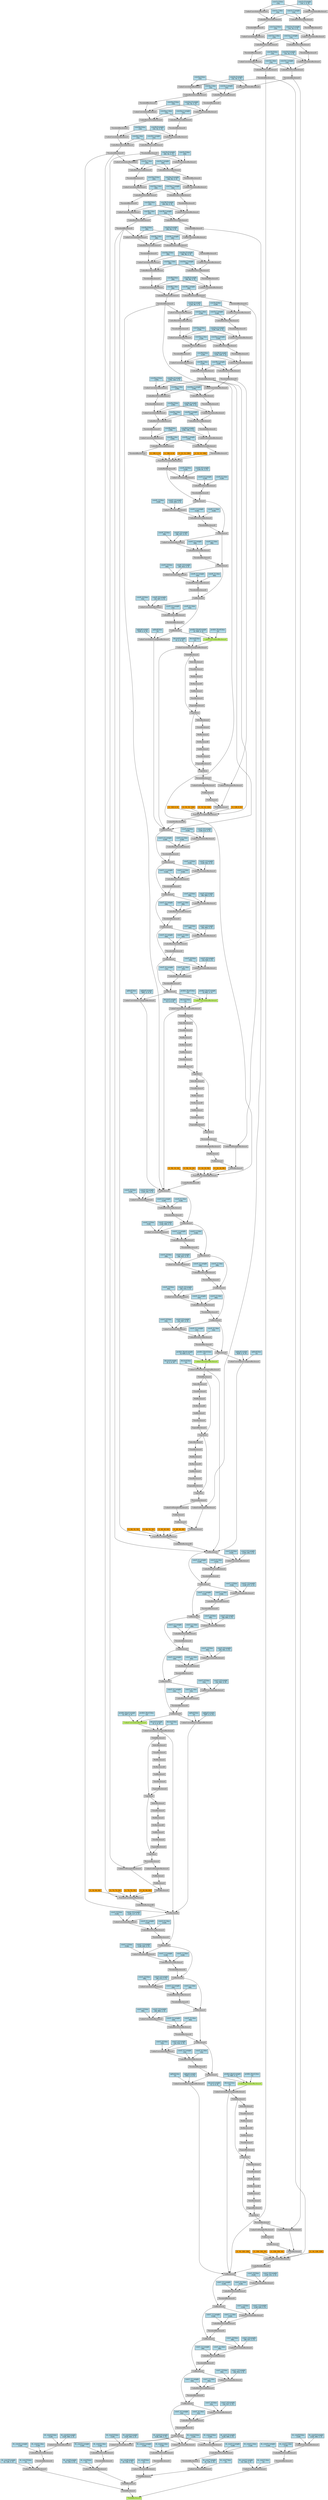 digraph {
	graph [size="224.25,224.25"]
	node [align=left fontsize=12 height=0.2 ranksep=0.1 shape=box style=filled]
	140630662864680 [label=ThAddBackward fillcolor=darkolivegreen1]
	140630662864792 -> 140630662864680
	140630662864792 [label=ThAddBackward]
	140630622744760 -> 140630662864792
	140630622744760 [label=ThAddBackward]
	140630622744928 -> 140630622744760
	140630622744928 [label=ThAddBackward]
	140630622745096 -> 140630622744928
	140630622745096 [label=CudnnConvolutionBackward]
	140630622745264 -> 140630622745096
	140630622745264 [label=ThresholdBackward1]
	140630622745488 -> 140630622745264
	140630622745488 [label=CudnnBatchNormBackward]
	140630622745600 -> 140630622745488
	140630622745600 [label=CudnnConvolutionBackward]
	140630622745824 -> 140630622745600
	140630622745824 [label=CatBackward]
	140630622746048 -> 140630622745824
	140630622746048 [label=ThresholdBackward1]
	140630622746216 -> 140630622746048
	140630622746216 [label=CudnnBatchNormBackward]
	140630622746328 -> 140630622746216
	140630622746328 [label=CudnnConvolutionBackward]
	140630622746104 -> 140630622746328
	140630622746104 [label=CatBackward]
	140630622746720 -> 140630622746104
	140630622746720 [label=ThresholdBackward1]
	140630622746888 -> 140630622746720
	140630622746888 [label=CudnnBatchNormBackward]
	140630622747000 -> 140630622746888
	140630622747000 [label=CudnnConvolutionBackward]
	140630622746776 -> 140630622747000
	140630622746776 [label=CatBackward]
	140630622747392 -> 140630622746776
	140630622747392 [label=ThresholdBackward1]
	140630622747560 -> 140630622747392
	140630622747560 [label=CudnnBatchNormBackward]
	140630622747672 -> 140630622747560
	140630622747672 [label=CudnnConvolutionBackward]
	140630622747448 -> 140630622747672
	140630622747448 [label=CatBackward]
	140630622748064 -> 140630622747448
	140630622748064 [label=ThresholdBackward1]
	140630622748232 -> 140630622748064
	140630622748232 [label=CudnnBatchNormBackward]
	140630622748344 -> 140630622748232
	140630622748344 [label=CudnnConvolutionBackward]
	140630622748120 -> 140630622748344
	140630622748120 [label=CatBackward]
	140630622752896 -> 140630622748120
	140630622752896 [label=ThresholdBackward1]
	140630622753064 -> 140630622752896
	140630622753064 [label=CudnnBatchNormBackward]
	140630622753176 -> 140630622753064
	140630622753176 [label=CudnnConvolutionBackward]
	140630622752952 -> 140630622753176
	140630622752952 [label=CatBackward]
	140630622753568 -> 140630622752952
	140630622753568 [label=LeakyReluBackward0]
	140630622712888 -> 140630622753568
	140630622712888 [label=_FunctionCorrelationBackward]
	140630622753624 -> 140630622712888
	140630622753624 [label=ThresholdBackward1]
	140630622754016 -> 140630622753624
	140630622754016 [label=CudnnBatchNormBackward]
	140630622754128 -> 140630622754016
	140630622754128 [label=CudnnConvolutionBackward]
	140630622754352 -> 140630622754128
	140630622754352 [label=ThresholdBackward1]
	140630622754576 -> 140630622754352
	140630622754576 [label=CudnnBatchNormBackward]
	140630622754744 -> 140630622754576
	140630622754744 [label=CudnnConvolutionBackward]
	140630622754968 -> 140630622754744
	140630622754968 [label=ThresholdBackward1]
	140630622755192 -> 140630622754968
	140630622755192 [label=CudnnBatchNormBackward]
	140630622755360 -> 140630622755192
	140630622755360 [label=CudnnConvolutionBackward]
	140630622755584 -> 140630622755360
	140630622755584 [label="conv1a.0.weight
 (16, 1, 3, 3)" fillcolor=lightblue]
	140630622755640 -> 140630622755360
	140630622755640 [label="conv1a.0.bias
 (16)" fillcolor=lightblue]
	140630622755416 -> 140630622755192
	140630622755416 [label="conv1a.1.weight
 (16)" fillcolor=lightblue]
	140630622755472 -> 140630622755192
	140630622755472 [label="conv1a.1.bias
 (16)" fillcolor=lightblue]
	140630622755024 -> 140630622754744
	140630622755024 [label="conv1aa.0.weight
 (16, 16, 3, 3)" fillcolor=lightblue]
	140630622755080 -> 140630622754744
	140630622755080 [label="conv1aa.0.bias
 (16)" fillcolor=lightblue]
	140630622754800 -> 140630622754576
	140630622754800 [label="conv1aa.1.weight
 (16)" fillcolor=lightblue]
	140630622754856 -> 140630622754576
	140630622754856 [label="conv1aa.1.bias
 (16)" fillcolor=lightblue]
	140630622754408 -> 140630622754128
	140630622754408 [label="conv1b.0.weight
 (16, 16, 3, 3)" fillcolor=lightblue]
	140630622754464 -> 140630622754128
	140630622754464 [label="conv1b.0.bias
 (16)" fillcolor=lightblue]
	140630622754184 -> 140630622754016
	140630622754184 [label="conv1b.1.weight
 (16)" fillcolor=lightblue]
	140630622754240 -> 140630622754016
	140630622754240 [label="conv1b.1.bias
 (16)" fillcolor=lightblue]
	140630622753904 -> 140630622712888
	140630622753904 [label=ThMulBackward]
	140630622754072 -> 140630622753904
	140630622754072 [label=CudnnGridSamplerBackward]
	140630622754912 -> 140630622754072
	140630622754912 [label=ThresholdBackward1]
	140630622755528 -> 140630622754912
	140630622755528 [label=CudnnBatchNormBackward]
	140630622755248 -> 140630622755528
	140630622755248 [label=CudnnConvolutionBackward]
	140630622755752 -> 140630622755248
	140630622755752 [label=ThresholdBackward1]
	140630622755976 -> 140630622755752
	140630622755976 [label=CudnnBatchNormBackward]
	140630622756088 -> 140630622755976
	140630622756088 [label=CudnnConvolutionBackward]
	140630622756200 -> 140630622756088
	140630622756200 [label=ThresholdBackward1]
	140630622756312 -> 140630622756200
	140630622756312 [label=CudnnBatchNormBackward]
	140630622756424 -> 140630622756312
	140630622756424 [label=CudnnConvolutionBackward]
	140630622755584 -> 140630622756424
	140630622755640 -> 140630622756424
	140630622755416 -> 140630622756312
	140630622755472 -> 140630622756312
	140630622755024 -> 140630622756088
	140630622755080 -> 140630622756088
	140630622754800 -> 140630622755976
	140630622754856 -> 140630622755976
	140630622754408 -> 140630622755248
	140630622754464 -> 140630622755248
	140630622754184 -> 140630622755528
	140630622754240 -> 140630622755528
	140630622755136 -> 140630622754072
	140630622755136 [label=PermuteBackward]
	140630622755696 -> 140630622755136
	140630622755696 [label=CopySlices]
	140630622756032 -> 140630622755696
	140630622756032 [label=CopySlices]
	140630622756256 -> 140630622756032
	140630622756256 [label=ThAddBackward]
	140630622753680 -> 140630622756256
	140630622753680 [label=CudnnConvolutionTransposeBackward]
	140630662864624 -> 140630622753680
	140630662864624 [label=CudnnConvolutionBackward fillcolor=darkolivegreen1]
	140630622756760 -> 140630662864624
	140630622756760 [label=CatBackward]
	140630622785720 -> 140630622756760
	140630622785720 [label=ThresholdBackward1]
	140630622785888 -> 140630622785720
	140630622785888 [label=CudnnBatchNormBackward]
	140630622786000 -> 140630622785888
	140630622786000 [label=CudnnConvolutionBackward]
	140630622785776 -> 140630622786000
	140630622785776 [label=CatBackward]
	140630622786392 -> 140630622785776
	140630622786392 [label=ThresholdBackward1]
	140630622786560 -> 140630622786392
	140630622786560 [label=CudnnBatchNormBackward]
	140630622786672 -> 140630622786560
	140630622786672 [label=CudnnConvolutionBackward]
	140630622786448 -> 140630622786672
	140630622786448 [label=CatBackward]
	140630622787064 -> 140630622786448
	140630622787064 [label=ThresholdBackward1]
	140630622787232 -> 140630622787064
	140630622787232 [label=CudnnBatchNormBackward]
	140630622787344 -> 140630622787232
	140630622787344 [label=CudnnConvolutionBackward]
	140630622787120 -> 140630622787344
	140630622787120 [label=CatBackward]
	140630622787736 -> 140630622787120
	140630622787736 [label=ThresholdBackward1]
	140630622787904 -> 140630622787736
	140630622787904 [label=CudnnBatchNormBackward]
	140630622788072 -> 140630622787904
	140630622788072 [label=CudnnConvolutionBackward]
	140630622787792 -> 140630622788072
	140630622787792 [label=CatBackward]
	140630622788464 -> 140630622787792
	140630622788464 [label=ThresholdBackward1]
	140630622788632 -> 140630622788464
	140630622788632 [label=CudnnBatchNormBackward]
	140630622788800 -> 140630622788632
	140630622788800 [label=CudnnConvolutionBackward]
	140630622788520 -> 140630622788800
	140630622788520 [label=CatBackward]
	140630622789192 -> 140630622788520
	140630622789192 [label=LeakyReluBackward0]
	140630622712384 -> 140630622789192
	140630622712384 [label=_FunctionCorrelationBackward]
	140630622789248 -> 140630622712384
	140630622789248 [label=ThresholdBackward1]
	140630622793856 -> 140630622789248
	140630622793856 [label=CudnnBatchNormBackward]
	140630622794024 -> 140630622793856
	140630622794024 [label=CudnnConvolutionBackward]
	140630622794248 -> 140630622794024
	140630622794248 [label=ThresholdBackward1]
	140630622794472 -> 140630622794248
	140630622794472 [label=CudnnBatchNormBackward]
	140630622794640 -> 140630622794472
	140630622794640 [label=CudnnConvolutionBackward]
	140630622794864 -> 140630622794640
	140630622794864 [label=ThresholdBackward1]
	140630622795088 -> 140630622794864
	140630622795088 [label=CudnnBatchNormBackward]
	140630622795256 -> 140630622795088
	140630622795256 [label=CudnnConvolutionBackward]
	140630622753624 -> 140630622795256
	140630622795480 -> 140630622795256
	140630622795480 [label="conv2a.0.weight
 (32, 16, 3, 3)" fillcolor=lightblue]
	140630622795536 -> 140630622795256
	140630622795536 [label="conv2a.0.bias
 (32)" fillcolor=lightblue]
	140630622795312 -> 140630622795088
	140630622795312 [label="conv2a.1.weight
 (32)" fillcolor=lightblue]
	140630622795368 -> 140630622795088
	140630622795368 [label="conv2a.1.bias
 (32)" fillcolor=lightblue]
	140630622794920 -> 140630622794640
	140630622794920 [label="conv2aa.0.weight
 (32, 32, 3, 3)" fillcolor=lightblue]
	140630622794976 -> 140630622794640
	140630622794976 [label="conv2aa.0.bias
 (32)" fillcolor=lightblue]
	140630622794696 -> 140630622794472
	140630622794696 [label="conv2aa.1.weight
 (32)" fillcolor=lightblue]
	140630622794752 -> 140630622794472
	140630622794752 [label="conv2aa.1.bias
 (32)" fillcolor=lightblue]
	140630622794304 -> 140630622794024
	140630622794304 [label="conv2b.0.weight
 (32, 32, 3, 3)" fillcolor=lightblue]
	140630622794360 -> 140630622794024
	140630622794360 [label="conv2b.0.bias
 (32)" fillcolor=lightblue]
	140630622794080 -> 140630622793856
	140630622794080 [label="conv2b.1.weight
 (32)" fillcolor=lightblue]
	140630622794136 -> 140630622793856
	140630622794136 [label="conv2b.1.bias
 (32)" fillcolor=lightblue]
	140630622789584 -> 140630622712384
	140630622789584 [label=ThMulBackward]
	140630622793912 -> 140630622789584
	140630622793912 [label=CudnnGridSamplerBackward]
	140630622794808 -> 140630622793912
	140630622794808 [label=ThresholdBackward1]
	140630622795424 -> 140630622794808
	140630622795424 [label=CudnnBatchNormBackward]
	140630622795144 -> 140630622795424
	140630622795144 [label=CudnnConvolutionBackward]
	140630622795648 -> 140630622795144
	140630622795648 [label=ThresholdBackward1]
	140630622795872 -> 140630622795648
	140630622795872 [label=CudnnBatchNormBackward]
	140630622795984 -> 140630622795872
	140630622795984 [label=CudnnConvolutionBackward]
	140630622796096 -> 140630622795984
	140630622796096 [label=ThresholdBackward1]
	140630622796208 -> 140630622796096
	140630622796208 [label=CudnnBatchNormBackward]
	140630622796320 -> 140630622796208
	140630622796320 [label=CudnnConvolutionBackward]
	140630622754912 -> 140630622796320
	140630622795480 -> 140630622796320
	140630622795536 -> 140630622796320
	140630622795312 -> 140630622796208
	140630622795368 -> 140630622796208
	140630622794920 -> 140630622795984
	140630622794976 -> 140630622795984
	140630622794696 -> 140630622795872
	140630622794752 -> 140630622795872
	140630622794304 -> 140630622795144
	140630622794360 -> 140630622795144
	140630622794080 -> 140630622795424
	140630622794136 -> 140630622795424
	140630622795032 -> 140630622793912
	140630622795032 [label=PermuteBackward]
	140630622795592 -> 140630622795032
	140630622795592 [label=CopySlices]
	140630622795816 -> 140630622795592
	140630622795816 [label=CopySlices]
	140630622796152 -> 140630622795816
	140630622796152 [label=ThAddBackward]
	140630622789304 -> 140630622796152
	140630622789304 [label=CudnnConvolutionTransposeBackward]
	140630662864848 -> 140630622789304
	140630662864848 [label=CudnnConvolutionBackward fillcolor=darkolivegreen1]
	140630622796656 -> 140630662864848
	140630622796656 [label=CatBackward]
	140630622796880 -> 140630622796656
	140630622796880 [label=ThresholdBackward1]
	140630622797048 -> 140630622796880
	140630622797048 [label=CudnnBatchNormBackward]
	140630622797160 -> 140630622797048
	140630622797160 [label=CudnnConvolutionBackward]
	140630622796936 -> 140630622797160
	140630622796936 [label=CatBackward]
	140630622797552 -> 140630622796936
	140630622797552 [label=ThresholdBackward1]
	140630622797720 -> 140630622797552
	140630622797720 [label=CudnnBatchNormBackward]
	140630622801992 -> 140630622797720
	140630622801992 [label=CudnnConvolutionBackward]
	140630622797608 -> 140630622801992
	140630622797608 [label=CatBackward]
	140630622802384 -> 140630622797608
	140630622802384 [label=ThresholdBackward1]
	140630622802552 -> 140630622802384
	140630622802552 [label=CudnnBatchNormBackward]
	140630622802664 -> 140630622802552
	140630622802664 [label=CudnnConvolutionBackward]
	140630622802440 -> 140630622802664
	140630622802440 [label=CatBackward]
	140630622803056 -> 140630622802440
	140630622803056 [label=ThresholdBackward1]
	140630622803224 -> 140630622803056
	140630622803224 [label=CudnnBatchNormBackward]
	140630622803392 -> 140630622803224
	140630622803392 [label=CudnnConvolutionBackward]
	140630622803112 -> 140630622803392
	140630622803112 [label=CatBackward]
	140630622803784 -> 140630622803112
	140630622803784 [label=ThresholdBackward1]
	140630622803952 -> 140630622803784
	140630622803952 [label=CudnnBatchNormBackward]
	140630622804120 -> 140630622803952
	140630622804120 [label=CudnnConvolutionBackward]
	140630622803840 -> 140630622804120
	140630622803840 [label=CatBackward]
	140630622804512 -> 140630622803840
	140630622804512 [label=LeakyReluBackward0]
	140630622711880 -> 140630622804512
	140630622711880 [label=_FunctionCorrelationBackward]
	140630622804568 -> 140630622711880
	140630622804568 [label=ThresholdBackward1]
	140630622805016 -> 140630622804568
	140630622805016 [label=CudnnBatchNormBackward]
	140630622805184 -> 140630622805016
	140630622805184 [label=CudnnConvolutionBackward]
	140630622805408 -> 140630622805184
	140630622805408 [label=ThresholdBackward1]
	140630622805632 -> 140630622805408
	140630622805632 [label=CudnnBatchNormBackward]
	140630622805800 -> 140630622805632
	140630622805800 [label=CudnnConvolutionBackward]
	140630622814280 -> 140630622805800
	140630622814280 [label=ThresholdBackward1]
	140630622814504 -> 140630622814280
	140630622814504 [label=CudnnBatchNormBackward]
	140630622814672 -> 140630622814504
	140630622814672 [label=CudnnConvolutionBackward]
	140630622789248 -> 140630622814672
	140630622814896 -> 140630622814672
	140630622814896 [label="conv3a.0.weight
 (64, 32, 3, 3)" fillcolor=lightblue]
	140630622814952 -> 140630622814672
	140630622814952 [label="conv3a.0.bias
 (64)" fillcolor=lightblue]
	140630622814728 -> 140630622814504
	140630622814728 [label="conv3a.1.weight
 (64)" fillcolor=lightblue]
	140630622814784 -> 140630622814504
	140630622814784 [label="conv3a.1.bias
 (64)" fillcolor=lightblue]
	140630622814336 -> 140630622805800
	140630622814336 [label="conv3aa.0.weight
 (64, 64, 3, 3)" fillcolor=lightblue]
	140630622814392 -> 140630622805800
	140630622814392 [label="conv3aa.0.bias
 (64)" fillcolor=lightblue]
	140630622805856 -> 140630622805632
	140630622805856 [label="conv3aa.1.weight
 (64)" fillcolor=lightblue]
	140630622805912 -> 140630622805632
	140630622805912 [label="conv3aa.1.bias
 (64)" fillcolor=lightblue]
	140630622805464 -> 140630622805184
	140630622805464 [label="conv3b.0.weight
 (64, 64, 3, 3)" fillcolor=lightblue]
	140630622805520 -> 140630622805184
	140630622805520 [label="conv3b.0.bias
 (64)" fillcolor=lightblue]
	140630622805240 -> 140630622805016
	140630622805240 [label="conv3b.1.weight
 (64)" fillcolor=lightblue]
	140630622805296 -> 140630622805016
	140630622805296 [label="conv3b.1.bias
 (64)" fillcolor=lightblue]
	140630622804904 -> 140630622711880
	140630622804904 [label=ThMulBackward]
	140630622805072 -> 140630622804904
	140630622805072 [label=CudnnGridSamplerBackward]
	140630622805968 -> 140630622805072
	140630622805968 [label=ThresholdBackward1]
	140630622814840 -> 140630622805968
	140630622814840 [label=CudnnBatchNormBackward]
	140630622814560 -> 140630622814840
	140630622814560 [label=CudnnConvolutionBackward]
	140630622815064 -> 140630622814560
	140630622815064 [label=ThresholdBackward1]
	140630622815288 -> 140630622815064
	140630622815288 [label=CudnnBatchNormBackward]
	140630622815400 -> 140630622815288
	140630622815400 [label=CudnnConvolutionBackward]
	140630622815512 -> 140630622815400
	140630622815512 [label=ThresholdBackward1]
	140630622815624 -> 140630622815512
	140630622815624 [label=CudnnBatchNormBackward]
	140630622815736 -> 140630622815624
	140630622815736 [label=CudnnConvolutionBackward]
	140630622794808 -> 140630622815736
	140630622814896 -> 140630622815736
	140630622814952 -> 140630622815736
	140630622814728 -> 140630622815624
	140630622814784 -> 140630622815624
	140630622814336 -> 140630622815400
	140630622814392 -> 140630622815400
	140630622805856 -> 140630622815288
	140630622805912 -> 140630622815288
	140630622805464 -> 140630622814560
	140630622805520 -> 140630622814560
	140630622805240 -> 140630622814840
	140630622805296 -> 140630622814840
	140630622805688 -> 140630622805072
	140630622805688 [label=PermuteBackward]
	140630622815008 -> 140630622805688
	140630622815008 [label=CopySlices]
	140630622815232 -> 140630622815008
	140630622815232 [label=CopySlices]
	140630622815568 -> 140630622815232
	140630622815568 [label=ThAddBackward]
	140630622804624 -> 140630622815568
	140630622804624 [label=CudnnConvolutionTransposeBackward]
	140630662864736 -> 140630622804624
	140630662864736 [label=CudnnConvolutionBackward fillcolor=darkolivegreen1]
	140630622816072 -> 140630662864736
	140630622816072 [label=CatBackward]
	140630622816296 -> 140630622816072
	140630622816296 [label=ThresholdBackward1]
	140630622816464 -> 140630622816296
	140630622816464 [label=CudnnBatchNormBackward]
	140630622816576 -> 140630622816464
	140630622816576 [label=CudnnConvolutionBackward]
	140630622816352 -> 140630622816576
	140630622816352 [label=CatBackward]
	140630622816968 -> 140630622816352
	140630622816968 [label=ThresholdBackward1]
	140630622817136 -> 140630622816968
	140630622817136 [label=CudnnBatchNormBackward]
	140630622817248 -> 140630622817136
	140630622817248 [label=CudnnConvolutionBackward]
	140630622817024 -> 140630622817248
	140630622817024 [label=CatBackward]
	140630622817640 -> 140630622817024
	140630622817640 [label=ThresholdBackward1]
	140630622817808 -> 140630622817640
	140630622817808 [label=CudnnBatchNormBackward]
	140630622817920 -> 140630622817808
	140630622817920 [label=CudnnConvolutionBackward]
	140630622817696 -> 140630622817920
	140630622817696 [label=CatBackward]
	140630622826568 -> 140630622817696
	140630622826568 [label=ThresholdBackward1]
	140630622826736 -> 140630622826568
	140630622826736 [label=CudnnBatchNormBackward]
	140630622826904 -> 140630622826736
	140630622826904 [label=CudnnConvolutionBackward]
	140630622826624 -> 140630622826904
	140630622826624 [label=CatBackward]
	140630622827296 -> 140630622826624
	140630622827296 [label=ThresholdBackward1]
	140630622827464 -> 140630622827296
	140630622827464 [label=CudnnBatchNormBackward]
	140630622827632 -> 140630622827464
	140630622827632 [label=CudnnConvolutionBackward]
	140630622827352 -> 140630622827632
	140630622827352 [label=CatBackward]
	140630622828024 -> 140630622827352
	140630622828024 [label=LeakyReluBackward0]
	140630875635216 -> 140630622828024
	140630875635216 [label=_FunctionCorrelationBackward]
	140630622828080 -> 140630875635216
	140630622828080 [label=ThresholdBackward1]
	140630622828528 -> 140630622828080
	140630622828528 [label=CudnnBatchNormBackward]
	140630622828696 -> 140630622828528
	140630622828696 [label=CudnnConvolutionBackward]
	140630622828920 -> 140630622828696
	140630622828920 [label=ThresholdBackward1]
	140630622829144 -> 140630622828920
	140630622829144 [label=CudnnBatchNormBackward]
	140630622829312 -> 140630622829144
	140630622829312 [label=CudnnConvolutionBackward]
	140630622829536 -> 140630622829312
	140630622829536 [label=ThresholdBackward1]
	140630622829760 -> 140630622829536
	140630622829760 [label=CudnnBatchNormBackward]
	140630622829928 -> 140630622829760
	140630622829928 [label=CudnnConvolutionBackward]
	140630622804568 -> 140630622829928
	140630622830152 -> 140630622829928
	140630622830152 [label="conv4a.0.weight
 (96, 64, 3, 3)" fillcolor=lightblue]
	140630622830208 -> 140630622829928
	140630622830208 [label="conv4a.0.bias
 (96)" fillcolor=lightblue]
	140630622829984 -> 140630622829760
	140630622829984 [label="conv4a.1.weight
 (96)" fillcolor=lightblue]
	140630622830040 -> 140630622829760
	140630622830040 [label="conv4a.1.bias
 (96)" fillcolor=lightblue]
	140630622829592 -> 140630622829312
	140630622829592 [label="conv4aa.0.weight
 (96, 96, 3, 3)" fillcolor=lightblue]
	140630622829648 -> 140630622829312
	140630622829648 [label="conv4aa.0.bias
 (96)" fillcolor=lightblue]
	140630622829368 -> 140630622829144
	140630622829368 [label="conv4aa.1.weight
 (96)" fillcolor=lightblue]
	140630622829424 -> 140630622829144
	140630622829424 [label="conv4aa.1.bias
 (96)" fillcolor=lightblue]
	140630622828976 -> 140630622828696
	140630622828976 [label="conv4b.0.weight
 (96, 96, 3, 3)" fillcolor=lightblue]
	140630622829032 -> 140630622828696
	140630622829032 [label="conv4b.0.bias
 (96)" fillcolor=lightblue]
	140630622828752 -> 140630622828528
	140630622828752 [label="conv4b.1.weight
 (96)" fillcolor=lightblue]
	140630622828808 -> 140630622828528
	140630622828808 [label="conv4b.1.bias
 (96)" fillcolor=lightblue]
	140630622828416 -> 140630875635216
	140630622828416 [label=ThMulBackward]
	140630622828584 -> 140630622828416
	140630622828584 [label=CudnnGridSamplerBackward]
	140630622829480 -> 140630622828584
	140630622829480 [label=ThresholdBackward1]
	140630622830096 -> 140630622829480
	140630622830096 [label=CudnnBatchNormBackward]
	140630622829816 -> 140630622830096
	140630622829816 [label=CudnnConvolutionBackward]
	140630622830320 -> 140630622829816
	140630622830320 [label=ThresholdBackward1]
	140630622830544 -> 140630622830320
	140630622830544 [label=CudnnBatchNormBackward]
	140630622847104 -> 140630622830544
	140630622847104 [label=CudnnConvolutionBackward]
	140630622847216 -> 140630622847104
	140630622847216 [label=ThresholdBackward1]
	140630622847328 -> 140630622847216
	140630622847328 [label=CudnnBatchNormBackward]
	140630622847440 -> 140630622847328
	140630622847440 [label=CudnnConvolutionBackward]
	140630622805968 -> 140630622847440
	140630622830152 -> 140630622847440
	140630622830208 -> 140630622847440
	140630622829984 -> 140630622847328
	140630622830040 -> 140630622847328
	140630622829592 -> 140630622847104
	140630622829648 -> 140630622847104
	140630622829368 -> 140630622830544
	140630622829424 -> 140630622830544
	140630622828976 -> 140630622829816
	140630622829032 -> 140630622829816
	140630622828752 -> 140630622830096
	140630622828808 -> 140630622830096
	140630622829704 -> 140630622828584
	140630622829704 [label=PermuteBackward]
	140630622830264 -> 140630622829704
	140630622830264 [label=CopySlices]
	140630622830488 -> 140630622830264
	140630622830488 [label=CopySlices]
	140630622847272 -> 140630622830488
	140630622847272 [label=ThAddBackward]
	140630622828136 -> 140630622847272
	140630622828136 [label=CudnnConvolutionTransposeBackward]
	140630662864176 -> 140630622828136
	140630662864176 [label=CudnnConvolutionBackward fillcolor=darkolivegreen1]
	140630622847776 -> 140630662864176
	140630622847776 [label=CatBackward]
	140630622848000 -> 140630622847776
	140630622848000 [label=ThresholdBackward1]
	140630622848168 -> 140630622848000
	140630622848168 [label=CudnnBatchNormBackward]
	140630622848280 -> 140630622848168
	140630622848280 [label=CudnnConvolutionBackward]
	140630622848056 -> 140630622848280
	140630622848056 [label=CatBackward]
	140630622848672 -> 140630622848056
	140630622848672 [label=ThresholdBackward1]
	140630622848840 -> 140630622848672
	140630622848840 [label=CudnnBatchNormBackward]
	140630622848952 -> 140630622848840
	140630622848952 [label=CudnnConvolutionBackward]
	140630622848728 -> 140630622848952
	140630622848728 [label=CatBackward]
	140630622849344 -> 140630622848728
	140630622849344 [label=ThresholdBackward1]
	140630622849512 -> 140630622849344
	140630622849512 [label=CudnnBatchNormBackward]
	140630622849624 -> 140630622849512
	140630622849624 [label=CudnnConvolutionBackward]
	140630622849400 -> 140630622849624
	140630622849400 [label=CatBackward]
	140630622850016 -> 140630622849400
	140630622850016 [label=ThresholdBackward1]
	140630622850184 -> 140630622850016
	140630622850184 [label=CudnnBatchNormBackward]
	140630622850352 -> 140630622850184
	140630622850352 [label=CudnnConvolutionBackward]
	140630622850072 -> 140630622850352
	140630622850072 [label=CatBackward]
	140630622850744 -> 140630622850072
	140630622850744 [label=ThresholdBackward1]
	140630622850912 -> 140630622850744
	140630622850912 [label=CudnnBatchNormBackward]
	140630622859336 -> 140630622850912
	140630622859336 [label=CudnnConvolutionBackward]
	140630622850800 -> 140630622859336
	140630622850800 [label=CatBackward]
	140630622859728 -> 140630622850800
	140630622859728 [label=LeakyReluBackward0]
	140630875634712 -> 140630622859728
	140630875634712 [label=_FunctionCorrelationBackward]
	140630622859784 -> 140630875634712
	140630622859784 [label=ThresholdBackward1]
	140630622860232 -> 140630622859784
	140630622860232 [label=CudnnBatchNormBackward]
	140630622860400 -> 140630622860232
	140630622860400 [label=CudnnConvolutionBackward]
	140630622860624 -> 140630622860400
	140630622860624 [label=ThresholdBackward1]
	140630622860848 -> 140630622860624
	140630622860848 [label=CudnnBatchNormBackward]
	140630622861016 -> 140630622860848
	140630622861016 [label=CudnnConvolutionBackward]
	140630622861240 -> 140630622861016
	140630622861240 [label=ThresholdBackward1]
	140630622861464 -> 140630622861240
	140630622861464 [label=CudnnBatchNormBackward]
	140630622861632 -> 140630622861464
	140630622861632 [label=CudnnConvolutionBackward]
	140630622828080 -> 140630622861632
	140630622861856 -> 140630622861632
	140630622861856 [label="conv5a.0.weight
 (128, 96, 3, 3)" fillcolor=lightblue]
	140630622861912 -> 140630622861632
	140630622861912 [label="conv5a.0.bias
 (128)" fillcolor=lightblue]
	140630622861688 -> 140630622861464
	140630622861688 [label="conv5a.1.weight
 (128)" fillcolor=lightblue]
	140630622861744 -> 140630622861464
	140630622861744 [label="conv5a.1.bias
 (128)" fillcolor=lightblue]
	140630622861296 -> 140630622861016
	140630622861296 [label="conv5aa.0.weight
 (128, 128, 3, 3)" fillcolor=lightblue]
	140630622861352 -> 140630622861016
	140630622861352 [label="conv5aa.0.bias
 (128)" fillcolor=lightblue]
	140630622861072 -> 140630622860848
	140630622861072 [label="conv5aa.1.weight
 (128)" fillcolor=lightblue]
	140630622861128 -> 140630622860848
	140630622861128 [label="conv5aa.1.bias
 (128)" fillcolor=lightblue]
	140630622860680 -> 140630622860400
	140630622860680 [label="conv5b.0.weight
 (128, 128, 3, 3)" fillcolor=lightblue]
	140630622860736 -> 140630622860400
	140630622860736 [label="conv5b.0.bias
 (128)" fillcolor=lightblue]
	140630622860456 -> 140630622860232
	140630622860456 [label="conv5b.1.weight
 (128)" fillcolor=lightblue]
	140630622860512 -> 140630622860232
	140630622860512 [label="conv5b.1.bias
 (128)" fillcolor=lightblue]
	140630622860120 -> 140630875634712
	140630622860120 [label=ThMulBackward]
	140630622860288 -> 140630622860120
	140630622860288 [label=CudnnGridSamplerBackward]
	140630622861184 -> 140630622860288
	140630622861184 [label=ThresholdBackward1]
	140630622861800 -> 140630622861184
	140630622861800 [label=CudnnBatchNormBackward]
	140630622861520 -> 140630622861800
	140630622861520 [label=CudnnConvolutionBackward]
	140630622862024 -> 140630622861520
	140630622862024 [label=ThresholdBackward1]
	140630622862248 -> 140630622862024
	140630622862248 [label=CudnnBatchNormBackward]
	140630622862360 -> 140630622862248
	140630622862360 [label=CudnnConvolutionBackward]
	140630622862472 -> 140630622862360
	140630622862472 [label=ThresholdBackward1]
	140630622862584 -> 140630622862472
	140630622862584 [label=CudnnBatchNormBackward]
	140630622862696 -> 140630622862584
	140630622862696 [label=CudnnConvolutionBackward]
	140630622829480 -> 140630622862696
	140630622861856 -> 140630622862696
	140630622861912 -> 140630622862696
	140630622861688 -> 140630622862584
	140630622861744 -> 140630622862584
	140630622861296 -> 140630622862360
	140630622861352 -> 140630622862360
	140630622861072 -> 140630622862248
	140630622861128 -> 140630622862248
	140630622860680 -> 140630622861520
	140630622860736 -> 140630622861520
	140630622860456 -> 140630622861800
	140630622860512 -> 140630622861800
	140630622861408 -> 140630622860288
	140630622861408 [label=PermuteBackward]
	140630622861968 -> 140630622861408
	140630622861968 [label=CopySlices]
	140630622862192 -> 140630622861968
	140630622862192 [label=CopySlices]
	140630622862528 -> 140630622862192
	140630622862528 [label=ThAddBackward]
	140630622859840 -> 140630622862528
	140630622859840 [label=CudnnConvolutionTransposeBackward]
	140630662864456 -> 140630622859840
	140630662864456 [label=CudnnConvolutionBackward fillcolor=darkolivegreen1]
	140630622863032 -> 140630662864456
	140630622863032 [label=CatBackward]
	140630622863256 -> 140630622863032
	140630622863256 [label=ThresholdBackward1]
	140630622871680 -> 140630622863256
	140630622871680 [label=CudnnBatchNormBackward]
	140630622871792 -> 140630622871680
	140630622871792 [label=CudnnConvolutionBackward]
	140630622863312 -> 140630622871792
	140630622863312 [label=CatBackward]
	140630622872184 -> 140630622863312
	140630622872184 [label=ThresholdBackward1]
	140630622872352 -> 140630622872184
	140630622872352 [label=CudnnBatchNormBackward]
	140630622872464 -> 140630622872352
	140630622872464 [label=CudnnConvolutionBackward]
	140630622872240 -> 140630622872464
	140630622872240 [label=CatBackward]
	140630622872856 -> 140630622872240
	140630622872856 [label=ThresholdBackward1]
	140630622873024 -> 140630622872856
	140630622873024 [label=CudnnBatchNormBackward]
	140630622873136 -> 140630622873024
	140630622873136 [label=CudnnConvolutionBackward]
	140630622872912 -> 140630622873136
	140630622872912 [label=CatBackward]
	140630622873528 -> 140630622872912
	140630622873528 [label=ThresholdBackward1]
	140630622873696 -> 140630622873528
	140630622873696 [label=CudnnBatchNormBackward]
	140630622873864 -> 140630622873696
	140630622873864 [label=CudnnConvolutionBackward]
	140630622873584 -> 140630622873864
	140630622873584 [label=CatBackward]
	140630622874256 -> 140630622873584
	140630622874256 [label=ThresholdBackward1]
	140630622874424 -> 140630622874256
	140630622874424 [label=CudnnBatchNormBackward]
	140630622874592 -> 140630622874424
	140630622874592 [label=CudnnConvolutionBackward]
	140630622874312 -> 140630622874592
	140630622874312 [label=LeakyReluBackward0]
	140630875632192 -> 140630622874312
	140630875632192 [label=_FunctionCorrelationBackward]
	140630622875096 -> 140630875632192
	140630622875096 [label=ThresholdBackward1]
	140630622875264 -> 140630622875096
	140630622875264 [label=CudnnBatchNormBackward]
	140630622875432 -> 140630622875264
	140630622875432 [label=CudnnConvolutionBackward]
	140630622883912 -> 140630622875432
	140630622883912 [label=ThresholdBackward1]
	140630622884136 -> 140630622883912
	140630622884136 [label=CudnnBatchNormBackward]
	140630622884304 -> 140630622884136
	140630622884304 [label=CudnnConvolutionBackward]
	140630622884528 -> 140630622884304
	140630622884528 [label=ThresholdBackward1]
	140630622884752 -> 140630622884528
	140630622884752 [label=CudnnBatchNormBackward]
	140630622884920 -> 140630622884752
	140630622884920 [label=CudnnConvolutionBackward]
	140630622859784 -> 140630622884920
	140630622885144 -> 140630622884920
	140630622885144 [label="conv6aa.0.weight
 (196, 128, 3, 3)" fillcolor=lightblue]
	140630622885200 -> 140630622884920
	140630622885200 [label="conv6aa.0.bias
 (196)" fillcolor=lightblue]
	140630622884976 -> 140630622884752
	140630622884976 [label="conv6aa.1.weight
 (196)" fillcolor=lightblue]
	140630622885032 -> 140630622884752
	140630622885032 [label="conv6aa.1.bias
 (196)" fillcolor=lightblue]
	140630622884584 -> 140630622884304
	140630622884584 [label="conv6a.0.weight
 (196, 196, 3, 3)" fillcolor=lightblue]
	140630622884640 -> 140630622884304
	140630622884640 [label="conv6a.0.bias
 (196)" fillcolor=lightblue]
	140630622884360 -> 140630622884136
	140630622884360 [label="conv6a.1.weight
 (196)" fillcolor=lightblue]
	140630622884416 -> 140630622884136
	140630622884416 [label="conv6a.1.bias
 (196)" fillcolor=lightblue]
	140630622883968 -> 140630622875432
	140630622883968 [label="conv6b.0.weight
 (196, 196, 3, 3)" fillcolor=lightblue]
	140630622884024 -> 140630622875432
	140630622884024 [label="conv6b.0.bias
 (196)" fillcolor=lightblue]
	140630622875488 -> 140630622875264
	140630622875488 [label="conv6b.1.weight
 (196)" fillcolor=lightblue]
	140630622875544 -> 140630622875264
	140630622875544 [label="conv6b.1.bias
 (196)" fillcolor=lightblue]
	140630622875152 -> 140630875632192
	140630622875152 [label=ThresholdBackward1]
	140630622875320 -> 140630622875152
	140630622875320 [label=CudnnBatchNormBackward]
	140630622884080 -> 140630622875320
	140630622884080 [label=CudnnConvolutionBackward]
	140630622884696 -> 140630622884080
	140630622884696 [label=ThresholdBackward1]
	140630622885088 -> 140630622884696
	140630622885088 [label=CudnnBatchNormBackward]
	140630622884808 -> 140630622885088
	140630622884808 [label=CudnnConvolutionBackward]
	140630622885312 -> 140630622884808
	140630622885312 [label=ThresholdBackward1]
	140630622885536 -> 140630622885312
	140630622885536 [label=CudnnBatchNormBackward]
	140630622885648 -> 140630622885536
	140630622885648 [label=CudnnConvolutionBackward]
	140630622861184 -> 140630622885648
	140630622885144 -> 140630622885648
	140630622885200 -> 140630622885648
	140630622884976 -> 140630622885536
	140630622885032 -> 140630622885536
	140630622884584 -> 140630622884808
	140630622884640 -> 140630622884808
	140630622884360 -> 140630622885088
	140630622884416 -> 140630622885088
	140630622883968 -> 140630622884080
	140630622884024 -> 140630622884080
	140630622875488 -> 140630622875320
	140630622875544 -> 140630622875320
	140630663980448 -> 140630875632192
	140630663980448 [label="(1, 196, 4, 4)" fillcolor=orange]
	140630622731504 -> 140630875632192
	140630622731504 [label="(1, 196, 4, 4)" fillcolor=orange]
	140630622731432 -> 140630875632192
	140630622731432 [label="(1, 12, 12, 196)" fillcolor=orange]
	140630622731576 -> 140630875632192
	140630622731576 [label="(1, 12, 12, 196)" fillcolor=orange]
	140630622874816 -> 140630622874592
	140630622874816 [label="conv6_0.0.weight
 (128, 81, 3, 3)" fillcolor=lightblue]
	140630622874872 -> 140630622874592
	140630622874872 [label="conv6_0.0.bias
 (128)" fillcolor=lightblue]
	140630622874648 -> 140630622874424
	140630622874648 [label="conv6_0.1.weight
 (128)" fillcolor=lightblue]
	140630622874704 -> 140630622874424
	140630622874704 [label="conv6_0.1.bias
 (128)" fillcolor=lightblue]
	140630622874312 -> 140630622873584
	140630622874088 -> 140630622873864
	140630622874088 [label="conv6_1.0.weight
 (128, 209, 3, 3)" fillcolor=lightblue]
	140630622874144 -> 140630622873864
	140630622874144 [label="conv6_1.0.bias
 (128)" fillcolor=lightblue]
	140630622873920 -> 140630622873696
	140630622873920 [label="conv6_1.1.weight
 (128)" fillcolor=lightblue]
	140630622873976 -> 140630622873696
	140630622873976 [label="conv6_1.1.bias
 (128)" fillcolor=lightblue]
	140630622873584 -> 140630622872912
	140630622873360 -> 140630622873136
	140630622873360 [label="conv6_2.0.weight
 (96, 337, 3, 3)" fillcolor=lightblue]
	140630622873416 -> 140630622873136
	140630622873416 [label="conv6_2.0.bias
 (96)" fillcolor=lightblue]
	140630622873192 -> 140630622873024
	140630622873192 [label="conv6_2.1.weight
 (96)" fillcolor=lightblue]
	140630622873248 -> 140630622873024
	140630622873248 [label="conv6_2.1.bias
 (96)" fillcolor=lightblue]
	140630622872912 -> 140630622872240
	140630622872688 -> 140630622872464
	140630622872688 [label="conv6_3.0.weight
 (64, 433, 3, 3)" fillcolor=lightblue]
	140630622872744 -> 140630622872464
	140630622872744 [label="conv6_3.0.bias
 (64)" fillcolor=lightblue]
	140630622872520 -> 140630622872352
	140630622872520 [label="conv6_3.1.weight
 (64)" fillcolor=lightblue]
	140630622872576 -> 140630622872352
	140630622872576 [label="conv6_3.1.bias
 (64)" fillcolor=lightblue]
	140630622872240 -> 140630622863312
	140630622872016 -> 140630622871792
	140630622872016 [label="conv6_4.0.weight
 (32, 497, 3, 3)" fillcolor=lightblue]
	140630622872072 -> 140630622871792
	140630622872072 [label="conv6_4.0.bias
 (32)" fillcolor=lightblue]
	140630622871848 -> 140630622871680
	140630622871848 [label="conv6_4.1.weight
 (32)" fillcolor=lightblue]
	140630622871904 -> 140630622871680
	140630622871904 [label="conv6_4.1.bias
 (32)" fillcolor=lightblue]
	140630622863312 -> 140630622863032
	140630622863088 -> 140630662864456
	140630622863088 [label="predict_flow6.weight
 (2, 529, 3, 3)" fillcolor=lightblue]
	140630622863144 -> 140630662864456
	140630622863144 [label="predict_flow6.bias
 (2)" fillcolor=lightblue]
	140630622862864 -> 140630622859840
	140630622862864 [label="deconv6.weight
 (2, 2, 4, 4)" fillcolor=lightblue]
	140630622862920 -> 140630622859840
	140630622862920 [label="deconv6.bias
 (2)" fillcolor=lightblue]
	140630622862640 -> 140630622862192
	140630622862640 [label=ExpandBackward]
	140630622862808 -> 140630622862640
	140630622862808 [label=ViewBackward]
	140630622863200 -> 140630622862808
	140630622863200 [label=SubBackward]
	140630622871624 -> 140630622863200
	140630622871624 [label=DivBackward0]
	140630622872128 -> 140630622871624
	140630622872128 [label=MulBackward]
	140630622872632 -> 140630622872128
	140630622872632 [label=CloneBackward]
	140630622872800 -> 140630622872632
	140630622872800 [label=SelectBackward]
	140630622862528 -> 140630622872800
	140630622862304 -> 140630622861968
	140630622862304 [label=ExpandBackward]
	140630622862752 -> 140630622862304
	140630622862752 [label=ViewBackward]
	140630622871736 -> 140630622862752
	140630622871736 [label=SubBackward]
	140630622872408 -> 140630622871736
	140630622872408 [label=DivBackward0]
	140630622873080 -> 140630622872408
	140630622873080 [label=MulBackward]
	140630622872968 -> 140630622873080
	140630622872968 [label=CloneBackward]
	140630622873752 -> 140630622872968
	140630622873752 [label=SelectBackward]
	140630622862192 -> 140630622873752
	140630622860568 -> 140630622860120
	140630622860568 [label=PutBackward]
	140630622860904 -> 140630622860568
	140630622860904 [label=PutBackward]
	140630622862416 -> 140630622860904
	140630622862416 [label=CudnnGridSamplerBackward]
	140630622861408 -> 140630622862416
	140630622731648 -> 140630875634712
	140630622731648 [label="(1, 128, 8, 8)" fillcolor=orange]
	140630622731720 -> 140630875634712
	140630622731720 [label="(1, 128, 8, 8)" fillcolor=orange]
	140630622731792 -> 140630875634712
	140630622731792 [label="(1, 16, 16, 128)" fillcolor=orange]
	140630622731864 -> 140630875634712
	140630622731864 [label="(1, 16, 16, 128)" fillcolor=orange]
	140630622859784 -> 140630622850800
	140630622859840 -> 140630622850800
	140630622859896 -> 140630622850800
	140630622859896 [label=CudnnConvolutionTransposeBackward]
	140630622863032 -> 140630622859896
	140630622860008 -> 140630622859896
	140630622860008 [label="upfeat6.weight
 (529, 2, 4, 4)" fillcolor=lightblue]
	140630622860176 -> 140630622859896
	140630622860176 [label="upfeat6.bias
 (2)" fillcolor=lightblue]
	140630622859560 -> 140630622859336
	140630622859560 [label="conv5_0.0.weight
 (128, 213, 3, 3)" fillcolor=lightblue]
	140630622859616 -> 140630622859336
	140630622859616 [label="conv5_0.0.bias
 (128)" fillcolor=lightblue]
	140630622859392 -> 140630622850912
	140630622859392 [label="conv5_0.1.weight
 (128)" fillcolor=lightblue]
	140630622859448 -> 140630622850912
	140630622859448 [label="conv5_0.1.bias
 (128)" fillcolor=lightblue]
	140630622850800 -> 140630622850072
	140630622850576 -> 140630622850352
	140630622850576 [label="conv5_1.0.weight
 (128, 341, 3, 3)" fillcolor=lightblue]
	140630622850632 -> 140630622850352
	140630622850632 [label="conv5_1.0.bias
 (128)" fillcolor=lightblue]
	140630622850408 -> 140630622850184
	140630622850408 [label="conv5_1.1.weight
 (128)" fillcolor=lightblue]
	140630622850464 -> 140630622850184
	140630622850464 [label="conv5_1.1.bias
 (128)" fillcolor=lightblue]
	140630622850072 -> 140630622849400
	140630622849848 -> 140630622849624
	140630622849848 [label="conv5_2.0.weight
 (96, 469, 3, 3)" fillcolor=lightblue]
	140630622849904 -> 140630622849624
	140630622849904 [label="conv5_2.0.bias
 (96)" fillcolor=lightblue]
	140630622849680 -> 140630622849512
	140630622849680 [label="conv5_2.1.weight
 (96)" fillcolor=lightblue]
	140630622849736 -> 140630622849512
	140630622849736 [label="conv5_2.1.bias
 (96)" fillcolor=lightblue]
	140630622849400 -> 140630622848728
	140630622849176 -> 140630622848952
	140630622849176 [label="conv5_3.0.weight
 (64, 565, 3, 3)" fillcolor=lightblue]
	140630622849232 -> 140630622848952
	140630622849232 [label="conv5_3.0.bias
 (64)" fillcolor=lightblue]
	140630622849008 -> 140630622848840
	140630622849008 [label="conv5_3.1.weight
 (64)" fillcolor=lightblue]
	140630622849064 -> 140630622848840
	140630622849064 [label="conv5_3.1.bias
 (64)" fillcolor=lightblue]
	140630622848728 -> 140630622848056
	140630622848504 -> 140630622848280
	140630622848504 [label="conv5_4.0.weight
 (32, 629, 3, 3)" fillcolor=lightblue]
	140630622848560 -> 140630622848280
	140630622848560 [label="conv5_4.0.bias
 (32)" fillcolor=lightblue]
	140630622848336 -> 140630622848168
	140630622848336 [label="conv5_4.1.weight
 (32)" fillcolor=lightblue]
	140630622848392 -> 140630622848168
	140630622848392 [label="conv5_4.1.bias
 (32)" fillcolor=lightblue]
	140630622848056 -> 140630622847776
	140630622847832 -> 140630662864176
	140630622847832 [label="predict_flow5.weight
 (2, 661, 3, 3)" fillcolor=lightblue]
	140630622847888 -> 140630662864176
	140630622847888 [label="predict_flow5.bias
 (2)" fillcolor=lightblue]
	140630622847608 -> 140630622828136
	140630622847608 [label="deconv5.weight
 (2, 2, 4, 4)" fillcolor=lightblue]
	140630622847664 -> 140630622828136
	140630622847664 [label="deconv5.bias
 (2)" fillcolor=lightblue]
	140630622847384 -> 140630622830488
	140630622847384 [label=ExpandBackward]
	140630622847552 -> 140630622847384
	140630622847552 [label=ViewBackward]
	140630622847944 -> 140630622847552
	140630622847944 [label=SubBackward]
	140630622848112 -> 140630622847944
	140630622848112 [label=DivBackward0]
	140630622848616 -> 140630622848112
	140630622848616 [label=MulBackward]
	140630622849120 -> 140630622848616
	140630622849120 [label=CloneBackward]
	140630622849288 -> 140630622849120
	140630622849288 [label=SelectBackward]
	140630622847272 -> 140630622849288
	140630622847048 -> 140630622830264
	140630622847048 [label=ExpandBackward]
	140630622847496 -> 140630622847048
	140630622847496 [label=ViewBackward]
	140630622848224 -> 140630622847496
	140630622848224 [label=SubBackward]
	140630622848896 -> 140630622848224
	140630622848896 [label=DivBackward0]
	140630622849568 -> 140630622848896
	140630622849568 [label=MulBackward]
	140630622849456 -> 140630622849568
	140630622849456 [label=CloneBackward]
	140630622850240 -> 140630622849456
	140630622850240 [label=SelectBackward]
	140630622830488 -> 140630622850240
	140630622828864 -> 140630622828416
	140630622828864 [label=PutBackward]
	140630622829200 -> 140630622828864
	140630622829200 [label=PutBackward]
	140630622847160 -> 140630622829200
	140630622847160 [label=CudnnGridSamplerBackward]
	140630622829704 -> 140630622847160
	140630622731936 -> 140630875635216
	140630622731936 [label="(1, 96, 16, 16)" fillcolor=orange]
	140630622732008 -> 140630875635216
	140630622732008 [label="(1, 96, 16, 16)" fillcolor=orange]
	140630622732080 -> 140630875635216
	140630622732080 [label="(1, 24, 24, 96)" fillcolor=orange]
	140630622732152 -> 140630875635216
	140630622732152 [label="(1, 24, 24, 96)" fillcolor=orange]
	140630622828080 -> 140630622827352
	140630622828136 -> 140630622827352
	140630622828192 -> 140630622827352
	140630622828192 [label=CudnnConvolutionTransposeBackward]
	140630622847776 -> 140630622828192
	140630622828304 -> 140630622828192
	140630622828304 [label="upfeat5.weight
 (661, 2, 4, 4)" fillcolor=lightblue]
	140630622828472 -> 140630622828192
	140630622828472 [label="upfeat5.bias
 (2)" fillcolor=lightblue]
	140630622827856 -> 140630622827632
	140630622827856 [label="conv4_0.0.weight
 (128, 181, 3, 3)" fillcolor=lightblue]
	140630622827912 -> 140630622827632
	140630622827912 [label="conv4_0.0.bias
 (128)" fillcolor=lightblue]
	140630622827688 -> 140630622827464
	140630622827688 [label="conv4_0.1.weight
 (128)" fillcolor=lightblue]
	140630622827744 -> 140630622827464
	140630622827744 [label="conv4_0.1.bias
 (128)" fillcolor=lightblue]
	140630622827352 -> 140630622826624
	140630622827128 -> 140630622826904
	140630622827128 [label="conv4_1.0.weight
 (128, 309, 3, 3)" fillcolor=lightblue]
	140630622827184 -> 140630622826904
	140630622827184 [label="conv4_1.0.bias
 (128)" fillcolor=lightblue]
	140630622826960 -> 140630622826736
	140630622826960 [label="conv4_1.1.weight
 (128)" fillcolor=lightblue]
	140630622827016 -> 140630622826736
	140630622827016 [label="conv4_1.1.bias
 (128)" fillcolor=lightblue]
	140630622826624 -> 140630622817696
	140630622818144 -> 140630622817920
	140630622818144 [label="conv4_2.0.weight
 (96, 437, 3, 3)" fillcolor=lightblue]
	140630622818200 -> 140630622817920
	140630622818200 [label="conv4_2.0.bias
 (96)" fillcolor=lightblue]
	140630622817976 -> 140630622817808
	140630622817976 [label="conv4_2.1.weight
 (96)" fillcolor=lightblue]
	140630622818032 -> 140630622817808
	140630622818032 [label="conv4_2.1.bias
 (96)" fillcolor=lightblue]
	140630622817696 -> 140630622817024
	140630622817472 -> 140630622817248
	140630622817472 [label="conv4_3.0.weight
 (64, 533, 3, 3)" fillcolor=lightblue]
	140630622817528 -> 140630622817248
	140630622817528 [label="conv4_3.0.bias
 (64)" fillcolor=lightblue]
	140630622817304 -> 140630622817136
	140630622817304 [label="conv4_3.1.weight
 (64)" fillcolor=lightblue]
	140630622817360 -> 140630622817136
	140630622817360 [label="conv4_3.1.bias
 (64)" fillcolor=lightblue]
	140630622817024 -> 140630622816352
	140630622816800 -> 140630622816576
	140630622816800 [label="conv4_4.0.weight
 (32, 597, 3, 3)" fillcolor=lightblue]
	140630622816856 -> 140630622816576
	140630622816856 [label="conv4_4.0.bias
 (32)" fillcolor=lightblue]
	140630622816632 -> 140630622816464
	140630622816632 [label="conv4_4.1.weight
 (32)" fillcolor=lightblue]
	140630622816688 -> 140630622816464
	140630622816688 [label="conv4_4.1.bias
 (32)" fillcolor=lightblue]
	140630622816352 -> 140630622816072
	140630622816128 -> 140630662864736
	140630622816128 [label="predict_flow4.weight
 (2, 629, 3, 3)" fillcolor=lightblue]
	140630622816184 -> 140630662864736
	140630622816184 [label="predict_flow4.bias
 (2)" fillcolor=lightblue]
	140630622815904 -> 140630622804624
	140630622815904 [label="deconv4.weight
 (2, 2, 4, 4)" fillcolor=lightblue]
	140630622815960 -> 140630622804624
	140630622815960 [label="deconv4.bias
 (2)" fillcolor=lightblue]
	140630622815680 -> 140630622815232
	140630622815680 [label=ExpandBackward]
	140630622815848 -> 140630622815680
	140630622815848 [label=ViewBackward]
	140630622816240 -> 140630622815848
	140630622816240 [label=SubBackward]
	140630622816408 -> 140630622816240
	140630622816408 [label=DivBackward0]
	140630622816912 -> 140630622816408
	140630622816912 [label=MulBackward]
	140630622817416 -> 140630622816912
	140630622817416 [label=CloneBackward]
	140630622817584 -> 140630622817416
	140630622817584 [label=SelectBackward]
	140630622815568 -> 140630622817584
	140630622815344 -> 140630622815008
	140630622815344 [label=ExpandBackward]
	140630622815792 -> 140630622815344
	140630622815792 [label=ViewBackward]
	140630622816520 -> 140630622815792
	140630622816520 [label=SubBackward]
	140630622817192 -> 140630622816520
	140630622817192 [label=DivBackward0]
	140630622817864 -> 140630622817192
	140630622817864 [label=MulBackward]
	140630622817752 -> 140630622817864
	140630622817752 [label=CloneBackward]
	140630622826792 -> 140630622817752
	140630622826792 [label=SelectBackward]
	140630622815232 -> 140630622826792
	140630622805352 -> 140630622804904
	140630622805352 [label=PutBackward]
	140630622814448 -> 140630622805352
	140630622814448 [label=PutBackward]
	140630622815456 -> 140630622814448
	140630622815456 [label=CudnnGridSamplerBackward]
	140630622805688 -> 140630622815456
	140630622732224 -> 140630622711880
	140630622732224 [label="(1, 64, 32, 32)" fillcolor=orange]
	140630622933064 -> 140630622711880
	140630622933064 [label="(1, 64, 32, 32)" fillcolor=orange]
	140630622933136 -> 140630622711880
	140630622933136 [label="(1, 40, 40, 64)" fillcolor=orange]
	140630622933208 -> 140630622711880
	140630622933208 [label="(1, 40, 40, 64)" fillcolor=orange]
	140630622804568 -> 140630622803840
	140630622804624 -> 140630622803840
	140630622804680 -> 140630622803840
	140630622804680 [label=CudnnConvolutionTransposeBackward]
	140630622816072 -> 140630622804680
	140630622804792 -> 140630622804680
	140630622804792 [label="upfeat4.weight
 (629, 2, 4, 4)" fillcolor=lightblue]
	140630622804960 -> 140630622804680
	140630622804960 [label="upfeat4.bias
 (2)" fillcolor=lightblue]
	140630622804344 -> 140630622804120
	140630622804344 [label="conv3_0.0.weight
 (128, 149, 3, 3)" fillcolor=lightblue]
	140630622804400 -> 140630622804120
	140630622804400 [label="conv3_0.0.bias
 (128)" fillcolor=lightblue]
	140630622804176 -> 140630622803952
	140630622804176 [label="conv3_0.1.weight
 (128)" fillcolor=lightblue]
	140630622804232 -> 140630622803952
	140630622804232 [label="conv3_0.1.bias
 (128)" fillcolor=lightblue]
	140630622803840 -> 140630622803112
	140630622803616 -> 140630622803392
	140630622803616 [label="conv3_1.0.weight
 (128, 277, 3, 3)" fillcolor=lightblue]
	140630622803672 -> 140630622803392
	140630622803672 [label="conv3_1.0.bias
 (128)" fillcolor=lightblue]
	140630622803448 -> 140630622803224
	140630622803448 [label="conv3_1.1.weight
 (128)" fillcolor=lightblue]
	140630622803504 -> 140630622803224
	140630622803504 [label="conv3_1.1.bias
 (128)" fillcolor=lightblue]
	140630622803112 -> 140630622802440
	140630622802888 -> 140630622802664
	140630622802888 [label="conv3_2.0.weight
 (96, 405, 3, 3)" fillcolor=lightblue]
	140630622802944 -> 140630622802664
	140630622802944 [label="conv3_2.0.bias
 (96)" fillcolor=lightblue]
	140630622802720 -> 140630622802552
	140630622802720 [label="conv3_2.1.weight
 (96)" fillcolor=lightblue]
	140630622802776 -> 140630622802552
	140630622802776 [label="conv3_2.1.bias
 (96)" fillcolor=lightblue]
	140630622802440 -> 140630622797608
	140630622802216 -> 140630622801992
	140630622802216 [label="conv3_3.0.weight
 (64, 501, 3, 3)" fillcolor=lightblue]
	140630622802272 -> 140630622801992
	140630622802272 [label="conv3_3.0.bias
 (64)" fillcolor=lightblue]
	140630622802048 -> 140630622797720
	140630622802048 [label="conv3_3.1.weight
 (64)" fillcolor=lightblue]
	140630622802104 -> 140630622797720
	140630622802104 [label="conv3_3.1.bias
 (64)" fillcolor=lightblue]
	140630622797608 -> 140630622796936
	140630622797384 -> 140630622797160
	140630622797384 [label="conv3_4.0.weight
 (32, 565, 3, 3)" fillcolor=lightblue]
	140630622797440 -> 140630622797160
	140630622797440 [label="conv3_4.0.bias
 (32)" fillcolor=lightblue]
	140630622797216 -> 140630622797048
	140630622797216 [label="conv3_4.1.weight
 (32)" fillcolor=lightblue]
	140630622797272 -> 140630622797048
	140630622797272 [label="conv3_4.1.bias
 (32)" fillcolor=lightblue]
	140630622796936 -> 140630622796656
	140630622796712 -> 140630662864848
	140630622796712 [label="predict_flow3.weight
 (2, 597, 3, 3)" fillcolor=lightblue]
	140630622796768 -> 140630662864848
	140630622796768 [label="predict_flow3.bias
 (2)" fillcolor=lightblue]
	140630622796488 -> 140630622789304
	140630622796488 [label="deconv3.weight
 (2, 2, 4, 4)" fillcolor=lightblue]
	140630622796544 -> 140630622789304
	140630622796544 [label="deconv3.bias
 (2)" fillcolor=lightblue]
	140630622796264 -> 140630622795816
	140630622796264 [label=ExpandBackward]
	140630622796432 -> 140630622796264
	140630622796432 [label=ViewBackward]
	140630622796824 -> 140630622796432
	140630622796824 [label=SubBackward]
	140630622796992 -> 140630622796824
	140630622796992 [label=DivBackward0]
	140630622797496 -> 140630622796992
	140630622797496 [label=MulBackward]
	140630622797664 -> 140630622797496
	140630622797664 [label=CloneBackward]
	140630622802328 -> 140630622797664
	140630622802328 [label=SelectBackward]
	140630622796152 -> 140630622802328
	140630622795928 -> 140630622795592
	140630622795928 [label=ExpandBackward]
	140630622796376 -> 140630622795928
	140630622796376 [label=ViewBackward]
	140630622797104 -> 140630622796376
	140630622797104 [label=SubBackward]
	140630622797776 -> 140630622797104
	140630622797776 [label=DivBackward0]
	140630622802608 -> 140630622797776
	140630622802608 [label=MulBackward]
	140630622802496 -> 140630622802608
	140630622802496 [label=CloneBackward]
	140630622803280 -> 140630622802496
	140630622803280 [label=SelectBackward]
	140630622795816 -> 140630622803280
	140630622794192 -> 140630622789584
	140630622794192 [label=PutBackward]
	140630622794528 -> 140630622794192
	140630622794528 [label=PutBackward]
	140630622796040 -> 140630622794528
	140630622796040 [label=CudnnGridSamplerBackward]
	140630622795032 -> 140630622796040
	140630622933280 -> 140630622712384
	140630622933280 [label="(1, 32, 64, 64)" fillcolor=orange]
	140630622933352 -> 140630622712384
	140630622933352 [label="(1, 32, 64, 64)" fillcolor=orange]
	140630622933424 -> 140630622712384
	140630622933424 [label="(1, 72, 72, 32)" fillcolor=orange]
	140630622933496 -> 140630622712384
	140630622933496 [label="(1, 72, 72, 32)" fillcolor=orange]
	140630622789248 -> 140630622788520
	140630622789304 -> 140630622788520
	140630622789360 -> 140630622788520
	140630622789360 [label=CudnnConvolutionTransposeBackward]
	140630622796656 -> 140630622789360
	140630622789472 -> 140630622789360
	140630622789472 [label="upfeat3.weight
 (597, 2, 4, 4)" fillcolor=lightblue]
	140630622793800 -> 140630622789360
	140630622793800 [label="upfeat3.bias
 (2)" fillcolor=lightblue]
	140630622789024 -> 140630622788800
	140630622789024 [label="conv2_0.0.weight
 (128, 117, 3, 3)" fillcolor=lightblue]
	140630622789080 -> 140630622788800
	140630622789080 [label="conv2_0.0.bias
 (128)" fillcolor=lightblue]
	140630622788856 -> 140630622788632
	140630622788856 [label="conv2_0.1.weight
 (128)" fillcolor=lightblue]
	140630622788912 -> 140630622788632
	140630622788912 [label="conv2_0.1.bias
 (128)" fillcolor=lightblue]
	140630622788520 -> 140630622787792
	140630622788296 -> 140630622788072
	140630622788296 [label="conv2_1.0.weight
 (128, 245, 3, 3)" fillcolor=lightblue]
	140630622788352 -> 140630622788072
	140630622788352 [label="conv2_1.0.bias
 (128)" fillcolor=lightblue]
	140630622788128 -> 140630622787904
	140630622788128 [label="conv2_1.1.weight
 (128)" fillcolor=lightblue]
	140630622788184 -> 140630622787904
	140630622788184 [label="conv2_1.1.bias
 (128)" fillcolor=lightblue]
	140630622787792 -> 140630622787120
	140630622787568 -> 140630622787344
	140630622787568 [label="conv2_2.0.weight
 (96, 373, 3, 3)" fillcolor=lightblue]
	140630622787624 -> 140630622787344
	140630622787624 [label="conv2_2.0.bias
 (96)" fillcolor=lightblue]
	140630622787400 -> 140630622787232
	140630622787400 [label="conv2_2.1.weight
 (96)" fillcolor=lightblue]
	140630622787456 -> 140630622787232
	140630622787456 [label="conv2_2.1.bias
 (96)" fillcolor=lightblue]
	140630622787120 -> 140630622786448
	140630622786896 -> 140630622786672
	140630622786896 [label="conv2_3.0.weight
 (64, 469, 3, 3)" fillcolor=lightblue]
	140630622786952 -> 140630622786672
	140630622786952 [label="conv2_3.0.bias
 (64)" fillcolor=lightblue]
	140630622786728 -> 140630622786560
	140630622786728 [label="conv2_3.1.weight
 (64)" fillcolor=lightblue]
	140630622786784 -> 140630622786560
	140630622786784 [label="conv2_3.1.bias
 (64)" fillcolor=lightblue]
	140630622786448 -> 140630622785776
	140630622786224 -> 140630622786000
	140630622786224 [label="conv2_4.0.weight
 (32, 533, 3, 3)" fillcolor=lightblue]
	140630622786280 -> 140630622786000
	140630622786280 [label="conv2_4.0.bias
 (32)" fillcolor=lightblue]
	140630622786056 -> 140630622785888
	140630622786056 [label="conv2_4.1.weight
 (32)" fillcolor=lightblue]
	140630622786112 -> 140630622785888
	140630622786112 [label="conv2_4.1.bias
 (32)" fillcolor=lightblue]
	140630622785776 -> 140630622756760
	140630622756816 -> 140630662864624
	140630622756816 [label="predict_flow2.weight
 (2, 565, 3, 3)" fillcolor=lightblue]
	140630622785608 -> 140630662864624
	140630622785608 [label="predict_flow2.bias
 (2)" fillcolor=lightblue]
	140630622756592 -> 140630622753680
	140630622756592 [label="deconv2.weight
 (2, 2, 4, 4)" fillcolor=lightblue]
	140630622756648 -> 140630622753680
	140630622756648 [label="deconv2.bias
 (2)" fillcolor=lightblue]
	140630622756368 -> 140630622756032
	140630622756368 [label=ExpandBackward]
	140630622756536 -> 140630622756368
	140630622756536 [label=ViewBackward]
	140630622785664 -> 140630622756536
	140630622785664 [label=SubBackward]
	140630622785832 -> 140630622785664
	140630622785832 [label=DivBackward0]
	140630622786336 -> 140630622785832
	140630622786336 [label=MulBackward]
	140630622786840 -> 140630622786336
	140630622786840 [label=CloneBackward]
	140630622787008 -> 140630622786840
	140630622787008 [label=SelectBackward]
	140630622756256 -> 140630622787008
	140630622755864 -> 140630622755696
	140630622755864 [label=ExpandBackward]
	140630622756480 -> 140630622755864
	140630622756480 [label=ViewBackward]
	140630622785944 -> 140630622756480
	140630622785944 [label=SubBackward]
	140630622786616 -> 140630622785944
	140630622786616 [label=DivBackward0]
	140630622787288 -> 140630622786616
	140630622787288 [label=MulBackward]
	140630622787176 -> 140630622787288
	140630622787176 [label=CloneBackward]
	140630622787960 -> 140630622787176
	140630622787960 [label=SelectBackward]
	140630622756032 -> 140630622787960
	140630622754296 -> 140630622753904
	140630622754296 [label=PutBackward]
	140630622754632 -> 140630622754296
	140630622754632 [label=PutBackward]
	140630622756144 -> 140630622754632
	140630622756144 [label=CudnnGridSamplerBackward]
	140630622755136 -> 140630622756144
	140630622933568 -> 140630622712888
	140630622933568 [label="(1, 16, 128, 128)" fillcolor=orange]
	140630622933640 -> 140630622712888
	140630622933640 [label="(1, 16, 128, 128)" fillcolor=orange]
	140630622933712 -> 140630622712888
	140630622933712 [label="(1, 136, 136, 16)" fillcolor=orange]
	140630622933784 -> 140630622712888
	140630622933784 [label="(1, 136, 136, 16)" fillcolor=orange]
	140630622753624 -> 140630622752952
	140630622753680 -> 140630622752952
	140630622753736 -> 140630622752952
	140630622753736 [label=CudnnConvolutionTransposeBackward]
	140630622756760 -> 140630622753736
	140630622753848 -> 140630622753736
	140630622753848 [label="upfeat2.weight
 (565, 2, 4, 4)" fillcolor=lightblue]
	140630622753960 -> 140630622753736
	140630622753960 [label="upfeat2.bias
 (2)" fillcolor=lightblue]
	140630622753400 -> 140630622753176
	140630622753400 [label="conv1_0.0.weight
 (128, 101, 3, 3)" fillcolor=lightblue]
	140630622753456 -> 140630622753176
	140630622753456 [label="conv1_0.0.bias
 (128)" fillcolor=lightblue]
	140630622753232 -> 140630622753064
	140630622753232 [label="conv1_0.1.weight
 (128)" fillcolor=lightblue]
	140630622753288 -> 140630622753064
	140630622753288 [label="conv1_0.1.bias
 (128)" fillcolor=lightblue]
	140630622752952 -> 140630622748120
	140630622748568 -> 140630622748344
	140630622748568 [label="conv1_1.0.weight
 (128, 229, 3, 3)" fillcolor=lightblue]
	140630622748624 -> 140630622748344
	140630622748624 [label="conv1_1.0.bias
 (128)" fillcolor=lightblue]
	140630622748400 -> 140630622748232
	140630622748400 [label="conv1_1.1.weight
 (128)" fillcolor=lightblue]
	140630622748456 -> 140630622748232
	140630622748456 [label="conv1_1.1.bias
 (128)" fillcolor=lightblue]
	140630622748120 -> 140630622747448
	140630622747896 -> 140630622747672
	140630622747896 [label="conv1_2.0.weight
 (96, 357, 3, 3)" fillcolor=lightblue]
	140630622747952 -> 140630622747672
	140630622747952 [label="conv1_2.0.bias
 (96)" fillcolor=lightblue]
	140630622747728 -> 140630622747560
	140630622747728 [label="conv1_2.1.weight
 (96)" fillcolor=lightblue]
	140630622747784 -> 140630622747560
	140630622747784 [label="conv1_2.1.bias
 (96)" fillcolor=lightblue]
	140630622747448 -> 140630622746776
	140630622747224 -> 140630622747000
	140630622747224 [label="conv1_3.0.weight
 (64, 453, 3, 3)" fillcolor=lightblue]
	140630622747280 -> 140630622747000
	140630622747280 [label="conv1_3.0.bias
 (64)" fillcolor=lightblue]
	140630622747056 -> 140630622746888
	140630622747056 [label="conv1_3.1.weight
 (64)" fillcolor=lightblue]
	140630622747112 -> 140630622746888
	140630622747112 [label="conv1_3.1.bias
 (64)" fillcolor=lightblue]
	140630622746776 -> 140630622746104
	140630622746552 -> 140630622746328
	140630622746552 [label="conv1_4.0.weight
 (32, 517, 3, 3)" fillcolor=lightblue]
	140630622746608 -> 140630622746328
	140630622746608 [label="conv1_4.0.bias
 (32)" fillcolor=lightblue]
	140630622746384 -> 140630622746216
	140630622746384 [label="conv1_4.1.weight
 (32)" fillcolor=lightblue]
	140630622746440 -> 140630622746216
	140630622746440 [label="conv1_4.1.bias
 (32)" fillcolor=lightblue]
	140630622746104 -> 140630622745824
	140630622745880 -> 140630622745600
	140630622745880 [label="dc_conv1.0.weight
 (128, 549, 3, 3)" fillcolor=lightblue]
	140630622745936 -> 140630622745600
	140630622745936 [label="dc_conv1.0.bias
 (128)" fillcolor=lightblue]
	140630622745656 -> 140630622745488
	140630622745656 [label="dc_conv1.1.weight
 (128)" fillcolor=lightblue]
	140630622745712 -> 140630622745488
	140630622745712 [label="dc_conv1.1.bias
 (128)" fillcolor=lightblue]
	140630622745320 -> 140630622745096
	140630622745320 [label="dc_conv7.weight
 (2, 128, 3, 3)" fillcolor=lightblue]
	140630622745376 -> 140630622745096
	140630622745376 [label="dc_conv7.bias
 (2)" fillcolor=lightblue]
	140630622745152 -> 140630622744928
	140630622745152 [label=CudnnConvolutionBackward]
	140630622745432 -> 140630622745152
	140630622745432 [label=ThresholdBackward1]
	140630622746272 -> 140630622745432
	140630622746272 [label=CudnnBatchNormBackward]
	140630622746160 -> 140630622746272
	140630622746160 [label=CudnnConvolutionBackward]
	140630622745824 -> 140630622746160
	140630622746832 -> 140630622746160
	140630622746832 [label="dc_conv2.0.weight
 (128, 549, 3, 3)" fillcolor=lightblue]
	140630622747336 -> 140630622746160
	140630622747336 [label="dc_conv2.0.bias
 (128)" fillcolor=lightblue]
	140630622746664 -> 140630622746272
	140630622746664 [label="dc_conv2.1.weight
 (128)" fillcolor=lightblue]
	140630622746944 -> 140630622746272
	140630622746944 [label="dc_conv2.1.bias
 (128)" fillcolor=lightblue]
	140630622745768 -> 140630622745152
	140630622745768 [label="dc_conv8.weight
 (2, 128, 3, 3)" fillcolor=lightblue]
	140630622745544 -> 140630622745152
	140630622745544 [label="dc_conv8.bias
 (2)" fillcolor=lightblue]
	140630622744984 -> 140630622744760
	140630622744984 [label=CudnnConvolutionBackward]
	140630622745208 -> 140630622744984
	140630622745208 [label=ThresholdBackward1]
	140630622747616 -> 140630622745208
	140630622747616 [label=CudnnBatchNormBackward]
	140630622748008 -> 140630622747616
	140630622748008 [label=CudnnConvolutionBackward]
	140630622745824 -> 140630622748008
	140630622748176 -> 140630622748008
	140630622748176 [label="dc_conv3.0.weight
 (128, 549, 3, 3)" fillcolor=lightblue]
	140630622752840 -> 140630622748008
	140630622752840 [label="dc_conv3.0.bias
 (128)" fillcolor=lightblue]
	140630622747840 -> 140630622747616
	140630622747840 [label="dc_conv3.1.weight
 (128)" fillcolor=lightblue]
	140630622748288 -> 140630622747616
	140630622748288 [label="dc_conv3.1.bias
 (128)" fillcolor=lightblue]
	140630622745992 -> 140630622744984
	140630622745992 [label="dc_conv9.weight
 (2, 128, 3, 3)" fillcolor=lightblue]
	140630622747168 -> 140630622744984
	140630622747168 [label="dc_conv9.bias
 (2)" fillcolor=lightblue]
	140630622744816 -> 140630662864792
	140630622744816 [label=CudnnConvolutionBackward]
	140630622745040 -> 140630622744816
	140630622745040 [label=ThresholdBackward1]
	140630622753120 -> 140630622745040
	140630622753120 [label=CudnnBatchNormBackward]
	140630622753512 -> 140630622753120
	140630622753512 [label=CudnnConvolutionBackward]
	140630622745824 -> 140630622753512
	140630622753792 -> 140630622753512
	140630622753792 [label="dc_conv4.0.weight
 (128, 549, 3, 3)" fillcolor=lightblue]
	140630622756704 -> 140630622753512
	140630622756704 [label="dc_conv4.0.bias
 (128)" fillcolor=lightblue]
	140630622753344 -> 140630622753120
	140630622753344 [label="dc_conv4.1.weight
 (128)" fillcolor=lightblue]
	140630622755920 -> 140630622753120
	140630622755920 [label="dc_conv4.1.bias
 (128)" fillcolor=lightblue]
	140630622746496 -> 140630622744816
	140630622746496 [label="dc_conv10.weight
 (2, 128, 3, 3)" fillcolor=lightblue]
	140630622748512 -> 140630622744816
	140630622748512 [label="dc_conv10.bias
 (2)" fillcolor=lightblue]
	140630622744648 -> 140630662864680
	140630622744648 [label=CudnnConvolutionBackward]
	140630622744872 -> 140630622744648
	140630622744872 [label=ThresholdBackward1]
	140630622786168 -> 140630622744872
	140630622786168 [label=CudnnBatchNormBackward]
	140630622787680 -> 140630622786168
	140630622787680 [label=CudnnConvolutionBackward]
	140630622745824 -> 140630622787680
	140630622788408 -> 140630622787680
	140630622788408 [label="dc_conv5.0.weight
 (128, 549, 3, 3)" fillcolor=lightblue]
	140630622788688 -> 140630622787680
	140630622788688 [label="dc_conv5.0.bias
 (128)" fillcolor=lightblue]
	140630622786504 -> 140630622786168
	140630622786504 [label="dc_conv5.1.weight
 (128)" fillcolor=lightblue]
	140630622788240 -> 140630622786168
	140630622788240 [label="dc_conv5.1.bias
 (128)" fillcolor=lightblue]
	140630622747504 -> 140630622744648
	140630622747504 [label="dc_conv11.weight
 (2, 128, 3, 3)" fillcolor=lightblue]
	140630622754520 -> 140630622744648
	140630622754520 [label="dc_conv11.bias
 (2)" fillcolor=lightblue]
}
